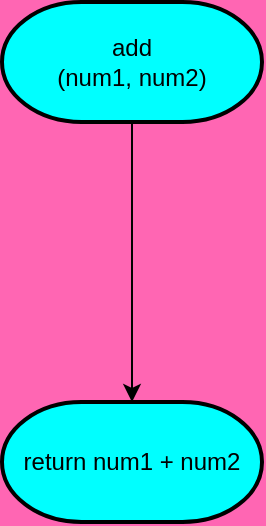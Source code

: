 <mxfile>
    <diagram id="tg7sR94G0rCxSbuoF9_v" name="Page-1">
        <mxGraphModel dx="683" dy="479" grid="1" gridSize="10" guides="1" tooltips="1" connect="1" arrows="1" fold="1" page="1" pageScale="1" pageWidth="850" pageHeight="1100" background="#FF66B3" math="0" shadow="0">
            <root>
                <mxCell id="0"/>
                <mxCell id="1" parent="0"/>
                <mxCell id="3" style="edgeStyle=orthogonalEdgeStyle;rounded=0;orthogonalLoop=1;jettySize=auto;html=1;" edge="1" parent="1" source="2">
                    <mxGeometry relative="1" as="geometry">
                        <mxPoint x="425" y="240" as="targetPoint"/>
                    </mxGeometry>
                </mxCell>
                <mxCell id="2" value="add&lt;br&gt;(num1, num2)" style="strokeWidth=2;html=1;shape=mxgraph.flowchart.terminator;whiteSpace=wrap;fillColor=#00FFFF;" vertex="1" parent="1">
                    <mxGeometry x="360" y="40" width="130" height="60" as="geometry"/>
                </mxCell>
                <mxCell id="4" value="return num1 + num2" style="strokeWidth=2;html=1;shape=mxgraph.flowchart.terminator;whiteSpace=wrap;fillColor=#00FFFF;" vertex="1" parent="1">
                    <mxGeometry x="360" y="240" width="130" height="60" as="geometry"/>
                </mxCell>
            </root>
        </mxGraphModel>
    </diagram>
</mxfile>